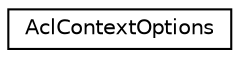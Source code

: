 digraph "Graphical Class Hierarchy"
{
 // LATEX_PDF_SIZE
  edge [fontname="Helvetica",fontsize="10",labelfontname="Helvetica",labelfontsize="10"];
  node [fontname="Helvetica",fontsize="10",shape=record];
  rankdir="LR";
  Node0 [label="AclContextOptions",height=0.2,width=0.4,color="black", fillcolor="white", style="filled",URL="$struct_acl_context_options.xhtml",tooltip=" "];
}
